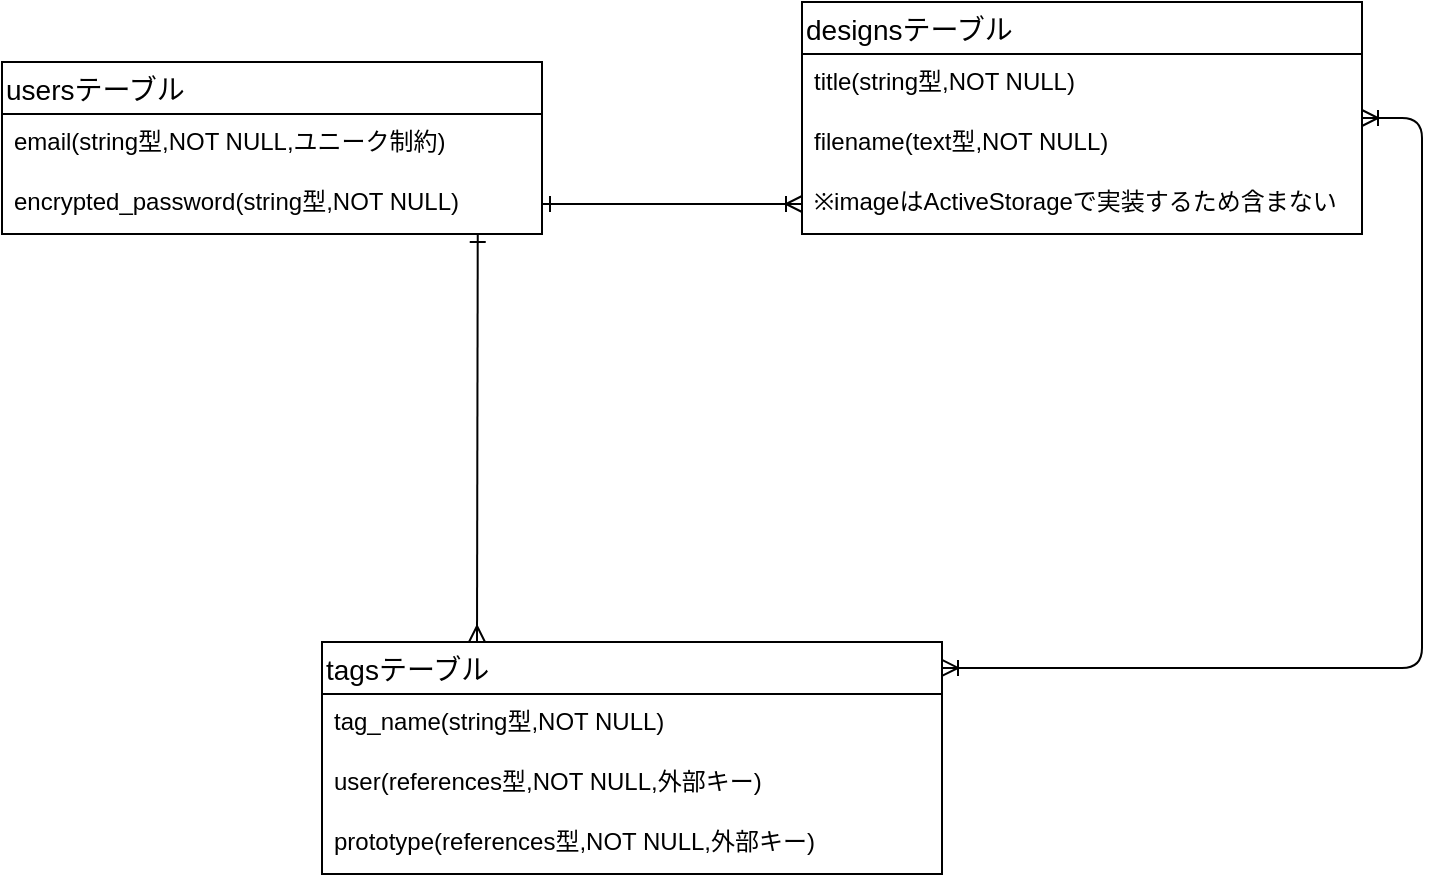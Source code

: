 <mxfile>
    <diagram id="tFSRRhx8vj7obc5MAIOG" name="ページ1">
        <mxGraphModel dx="2443" dy="585" grid="1" gridSize="10" guides="1" tooltips="1" connect="1" arrows="1" fold="1" page="1" pageScale="1" pageWidth="827" pageHeight="1169" math="0" shadow="0">
            <root>
                <mxCell id="0"/>
                <mxCell id="1" parent="0"/>
                <mxCell id="2" value="usersテーブル" style="swimlane;fontStyle=0;childLayout=stackLayout;horizontal=1;startSize=26;horizontalStack=0;resizeParent=1;resizeParentMax=0;resizeLast=0;collapsible=1;marginBottom=0;align=left;fontSize=14;" parent="1" vertex="1">
                    <mxGeometry x="40" y="110" width="270" height="86" as="geometry"/>
                </mxCell>
                <mxCell id="3" value="email(string型,NOT NULL,ユニーク制約)" style="text;strokeColor=none;fillColor=none;spacingLeft=4;spacingRight=4;overflow=hidden;rotatable=0;points=[[0,0.5],[1,0.5]];portConstraint=eastwest;fontSize=12;" parent="2" vertex="1">
                    <mxGeometry y="26" width="270" height="30" as="geometry"/>
                </mxCell>
                <mxCell id="4" value="encrypted_password(string型,NOT NULL)" style="text;strokeColor=none;fillColor=none;spacingLeft=4;spacingRight=4;overflow=hidden;rotatable=0;points=[[0,0.5],[1,0.5]];portConstraint=eastwest;fontSize=12;" parent="2" vertex="1">
                    <mxGeometry y="56" width="270" height="30" as="geometry"/>
                </mxCell>
                <mxCell id="10" value="designsテーブル" style="swimlane;fontStyle=0;childLayout=stackLayout;horizontal=1;startSize=26;horizontalStack=0;resizeParent=1;resizeParentMax=0;resizeLast=0;collapsible=1;marginBottom=0;align=left;fontSize=14;" parent="1" vertex="1">
                    <mxGeometry x="440" y="80" width="280" height="116" as="geometry"/>
                </mxCell>
                <mxCell id="11" value="title(string型,NOT NULL)" style="text;strokeColor=none;fillColor=none;spacingLeft=4;spacingRight=4;overflow=hidden;rotatable=0;points=[[0,0.5],[1,0.5]];portConstraint=eastwest;fontSize=12;" parent="10" vertex="1">
                    <mxGeometry y="26" width="280" height="30" as="geometry"/>
                </mxCell>
                <mxCell id="12" value="filename(text型,NOT NULL)" style="text;strokeColor=none;fillColor=none;spacingLeft=4;spacingRight=4;overflow=hidden;rotatable=0;points=[[0,0.5],[1,0.5]];portConstraint=eastwest;fontSize=12;" parent="10" vertex="1">
                    <mxGeometry y="56" width="280" height="30" as="geometry"/>
                </mxCell>
                <mxCell id="15" value="※imageはActiveStorageで実装するため含まない" style="text;strokeColor=none;fillColor=none;spacingLeft=4;spacingRight=4;overflow=hidden;rotatable=0;points=[[0,0.5],[1,0.5]];portConstraint=eastwest;fontSize=12;" parent="10" vertex="1">
                    <mxGeometry y="86" width="280" height="30" as="geometry"/>
                </mxCell>
                <mxCell id="25" style="edgeStyle=none;html=1;entryX=0.881;entryY=1;entryDx=0;entryDy=0;entryPerimeter=0;exitX=0.25;exitY=0;exitDx=0;exitDy=0;endArrow=ERone;endFill=0;startArrow=ERmany;startFill=0;" parent="1" source="16" edge="1">
                    <mxGeometry relative="1" as="geometry">
                        <mxPoint x="278" y="390" as="sourcePoint"/>
                        <mxPoint x="277.87" y="196" as="targetPoint"/>
                    </mxGeometry>
                </mxCell>
                <mxCell id="16" value="tagsテーブル" style="swimlane;fontStyle=0;childLayout=stackLayout;horizontal=1;startSize=26;horizontalStack=0;resizeParent=1;resizeParentMax=0;resizeLast=0;collapsible=1;marginBottom=0;align=left;fontSize=14;" parent="1" vertex="1">
                    <mxGeometry x="200" y="400" width="310" height="116" as="geometry"/>
                </mxCell>
                <mxCell id="18" value="tag_name(string型,NOT NULL)" style="text;strokeColor=none;fillColor=none;spacingLeft=4;spacingRight=4;overflow=hidden;rotatable=0;points=[[0,0.5],[1,0.5]];portConstraint=eastwest;fontSize=12;" parent="16" vertex="1">
                    <mxGeometry y="26" width="310" height="30" as="geometry"/>
                </mxCell>
                <mxCell id="19" value="user(references型,NOT NULL,外部キー)" style="text;strokeColor=none;fillColor=none;spacingLeft=4;spacingRight=4;overflow=hidden;rotatable=0;points=[[0,0.5],[1,0.5]];portConstraint=eastwest;fontSize=12;" parent="16" vertex="1">
                    <mxGeometry y="56" width="310" height="30" as="geometry"/>
                </mxCell>
                <mxCell id="24" value="prototype(references型,NOT NULL,外部キー)" style="text;strokeColor=none;fillColor=none;spacingLeft=4;spacingRight=4;overflow=hidden;rotatable=0;points=[[0,0.5],[1,0.5]];portConstraint=eastwest;fontSize=12;" parent="16" vertex="1">
                    <mxGeometry y="86" width="310" height="30" as="geometry"/>
                </mxCell>
                <mxCell id="21" style="edgeStyle=none;html=1;entryX=1;entryY=0.5;entryDx=0;entryDy=0;startArrow=ERoneToMany;startFill=0;exitX=0;exitY=0.5;exitDx=0;exitDy=0;endArrow=ERone;endFill=0;" parent="1" edge="1">
                    <mxGeometry relative="1" as="geometry">
                        <mxPoint x="440" y="181" as="sourcePoint"/>
                        <mxPoint x="310" y="181" as="targetPoint"/>
                    </mxGeometry>
                </mxCell>
                <mxCell id="31" value="" style="edgeStyle=entityRelationEdgeStyle;fontSize=12;html=1;endArrow=ERoneToMany;startArrow=ERoneToMany;exitX=1;exitY=0.112;exitDx=0;exitDy=0;exitPerimeter=0;" edge="1" parent="1" source="16" target="10">
                    <mxGeometry width="100" height="100" relative="1" as="geometry">
                        <mxPoint x="550" y="340" as="sourcePoint"/>
                        <mxPoint x="650" y="240" as="targetPoint"/>
                    </mxGeometry>
                </mxCell>
            </root>
        </mxGraphModel>
    </diagram>
</mxfile>